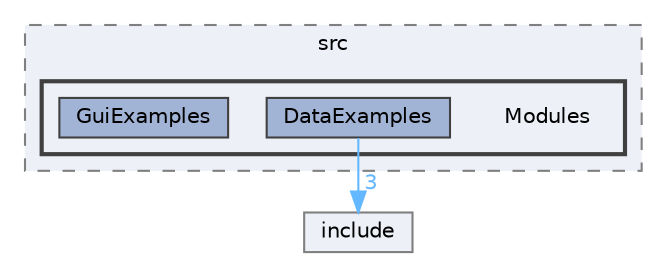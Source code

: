 digraph "C:/Users/patri/Documents/QConfigurableDashboard/src/Modules"
{
 // LATEX_PDF_SIZE
  bgcolor="transparent";
  edge [fontname=Helvetica,fontsize=10,labelfontname=Helvetica,labelfontsize=10];
  node [fontname=Helvetica,fontsize=10,shape=box,height=0.2,width=0.4];
  compound=true
  subgraph clusterdir_006bfb25df2a3165009e1fd283f5fb39 {
    graph [ bgcolor="#edf0f7", pencolor="grey50", label="src", fontname=Helvetica,fontsize=10 style="filled,dashed", URL="dir_006bfb25df2a3165009e1fd283f5fb39.html",tooltip=""]
  subgraph clusterdir_e38be3481126f4003b1dbdb05b41151c {
    graph [ bgcolor="#edf0f7", pencolor="grey25", label="", fontname=Helvetica,fontsize=10 style="filled,bold", URL="dir_e38be3481126f4003b1dbdb05b41151c.html",tooltip=""]
    dir_e38be3481126f4003b1dbdb05b41151c [shape=plaintext, label="Modules"];
  dir_32f0b8e1d96e6f5fd4917154a26e3efc [label="DataExamples", fillcolor="#a2b4d6", color="grey25", style="filled", URL="dir_32f0b8e1d96e6f5fd4917154a26e3efc.html",tooltip=""];
  dir_14a1882944c55656aba055512643207e [label="GuiExamples", fillcolor="#a2b4d6", color="grey25", style="filled", URL="dir_14a1882944c55656aba055512643207e.html",tooltip=""];
  }
  }
  dir_3967dfc770ebe5a70b79fb09fd1592d8 [label="include", fillcolor="#edf0f7", color="grey50", style="filled", URL="dir_3967dfc770ebe5a70b79fb09fd1592d8.html",tooltip=""];
  dir_32f0b8e1d96e6f5fd4917154a26e3efc->dir_3967dfc770ebe5a70b79fb09fd1592d8 [headlabel="3", labeldistance=1.5 headhref="dir_000003_000006.html" color="steelblue1" fontcolor="steelblue1"];
}
